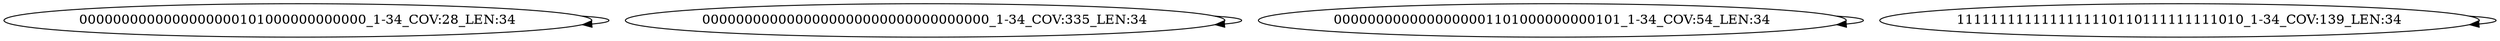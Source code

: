 digraph G {
    "0000000000000000000101000000000000_1-34_COV:28_LEN:34" -> "0000000000000000000101000000000000_1-34_COV:28_LEN:34";
    "0000000000000000000000000000000000_1-34_COV:335_LEN:34" -> "0000000000000000000000000000000000_1-34_COV:335_LEN:34";
    "0000000000000000001101000000000101_1-34_COV:54_LEN:34" -> "0000000000000000001101000000000101_1-34_COV:54_LEN:34";
    "1111111111111111110110111111111010_1-34_COV:139_LEN:34" -> "1111111111111111110110111111111010_1-34_COV:139_LEN:34";
}
